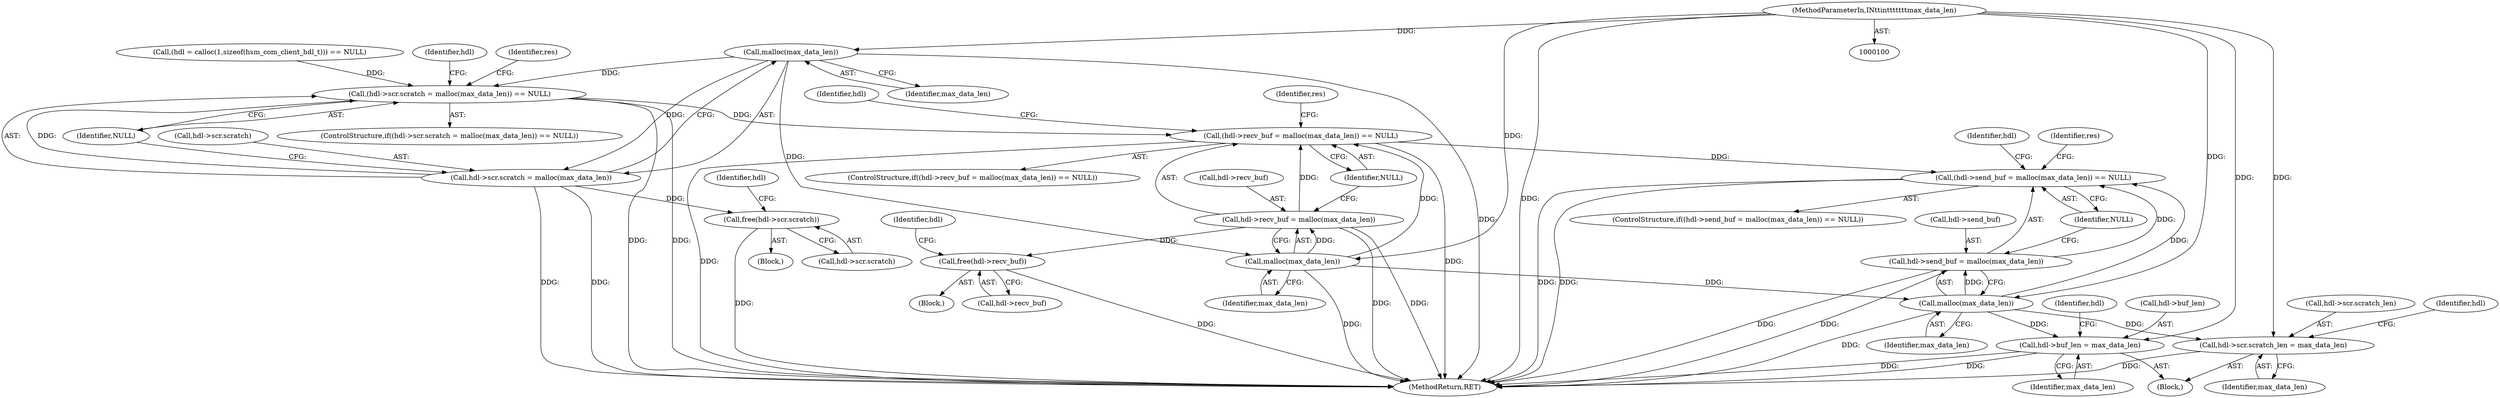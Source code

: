 digraph "0_opa-ff_c5759e7b76f5bf844be6c6641cc1b356bbc83869_1@API" {
"1000170" [label="(Call,malloc(max_data_len))"];
"1000104" [label="(MethodParameterIn,IN\t\tint\t\t\t\t\t\tmax_data_len)"];
"1000163" [label="(Call,(hdl->scr.scratch = malloc(max_data_len)) == NULL)"];
"1000179" [label="(Call,(hdl->recv_buf = malloc(max_data_len)) == NULL)"];
"1000193" [label="(Call,(hdl->send_buf = malloc(max_data_len)) == NULL)"];
"1000164" [label="(Call,hdl->scr.scratch = malloc(max_data_len))"];
"1000275" [label="(Call,free(hdl->scr.scratch))"];
"1000184" [label="(Call,malloc(max_data_len))"];
"1000180" [label="(Call,hdl->recv_buf = malloc(max_data_len))"];
"1000286" [label="(Call,free(hdl->recv_buf))"];
"1000198" [label="(Call,malloc(max_data_len))"];
"1000194" [label="(Call,hdl->send_buf = malloc(max_data_len))"];
"1000213" [label="(Call,hdl->scr.scratch_len = max_data_len)"];
"1000220" [label="(Call,hdl->buf_len = max_data_len)"];
"1000285" [label="(Block,)"];
"1000199" [label="(Identifier,max_data_len)"];
"1000291" [label="(Identifier,hdl)"];
"1000182" [label="(Identifier,hdl)"];
"1000170" [label="(Call,malloc(max_data_len))"];
"1000162" [label="(ControlStructure,if((hdl->scr.scratch = malloc(max_data_len)) == NULL))"];
"1000220" [label="(Call,hdl->buf_len = max_data_len)"];
"1000227" [label="(Identifier,hdl)"];
"1000178" [label="(ControlStructure,if((hdl->recv_buf = malloc(max_data_len)) == NULL))"];
"1000283" [label="(Identifier,hdl)"];
"1000276" [label="(Call,hdl->scr.scratch)"];
"1000186" [label="(Identifier,NULL)"];
"1000163" [label="(Call,(hdl->scr.scratch = malloc(max_data_len)) == NULL)"];
"1000224" [label="(Identifier,max_data_len)"];
"1000184" [label="(Call,malloc(max_data_len))"];
"1000194" [label="(Call,hdl->send_buf = malloc(max_data_len))"];
"1000189" [label="(Identifier,res)"];
"1000172" [label="(Identifier,NULL)"];
"1000275" [label="(Call,free(hdl->scr.scratch))"];
"1000214" [label="(Call,hdl->scr.scratch_len)"];
"1000294" [label="(MethodReturn,RET)"];
"1000175" [label="(Identifier,res)"];
"1000213" [label="(Call,hdl->scr.scratch_len = max_data_len)"];
"1000179" [label="(Call,(hdl->recv_buf = malloc(max_data_len)) == NULL)"];
"1000164" [label="(Call,hdl->scr.scratch = malloc(max_data_len))"];
"1000219" [label="(Identifier,max_data_len)"];
"1000222" [label="(Identifier,hdl)"];
"1000196" [label="(Identifier,hdl)"];
"1000203" [label="(Identifier,res)"];
"1000287" [label="(Call,hdl->recv_buf)"];
"1000193" [label="(Call,(hdl->send_buf = malloc(max_data_len)) == NULL)"];
"1000149" [label="(Call,(hdl = calloc(1,sizeof(hsm_com_client_hdl_t))) == NULL)"];
"1000165" [label="(Call,hdl->scr.scratch)"];
"1000105" [label="(Block,)"];
"1000286" [label="(Call,free(hdl->recv_buf))"];
"1000192" [label="(ControlStructure,if((hdl->send_buf = malloc(max_data_len)) == NULL))"];
"1000221" [label="(Call,hdl->buf_len)"];
"1000104" [label="(MethodParameterIn,IN\t\tint\t\t\t\t\t\tmax_data_len)"];
"1000180" [label="(Call,hdl->recv_buf = malloc(max_data_len))"];
"1000200" [label="(Identifier,NULL)"];
"1000195" [label="(Call,hdl->send_buf)"];
"1000185" [label="(Identifier,max_data_len)"];
"1000181" [label="(Call,hdl->recv_buf)"];
"1000198" [label="(Call,malloc(max_data_len))"];
"1000274" [label="(Block,)"];
"1000209" [label="(Identifier,hdl)"];
"1000171" [label="(Identifier,max_data_len)"];
"1000170" -> "1000164"  [label="AST: "];
"1000170" -> "1000171"  [label="CFG: "];
"1000171" -> "1000170"  [label="AST: "];
"1000164" -> "1000170"  [label="CFG: "];
"1000170" -> "1000294"  [label="DDG: "];
"1000170" -> "1000163"  [label="DDG: "];
"1000170" -> "1000164"  [label="DDG: "];
"1000104" -> "1000170"  [label="DDG: "];
"1000170" -> "1000184"  [label="DDG: "];
"1000104" -> "1000100"  [label="AST: "];
"1000104" -> "1000294"  [label="DDG: "];
"1000104" -> "1000184"  [label="DDG: "];
"1000104" -> "1000198"  [label="DDG: "];
"1000104" -> "1000213"  [label="DDG: "];
"1000104" -> "1000220"  [label="DDG: "];
"1000163" -> "1000162"  [label="AST: "];
"1000163" -> "1000172"  [label="CFG: "];
"1000164" -> "1000163"  [label="AST: "];
"1000172" -> "1000163"  [label="AST: "];
"1000175" -> "1000163"  [label="CFG: "];
"1000182" -> "1000163"  [label="CFG: "];
"1000163" -> "1000294"  [label="DDG: "];
"1000163" -> "1000294"  [label="DDG: "];
"1000164" -> "1000163"  [label="DDG: "];
"1000149" -> "1000163"  [label="DDG: "];
"1000163" -> "1000179"  [label="DDG: "];
"1000179" -> "1000178"  [label="AST: "];
"1000179" -> "1000186"  [label="CFG: "];
"1000180" -> "1000179"  [label="AST: "];
"1000186" -> "1000179"  [label="AST: "];
"1000189" -> "1000179"  [label="CFG: "];
"1000196" -> "1000179"  [label="CFG: "];
"1000179" -> "1000294"  [label="DDG: "];
"1000179" -> "1000294"  [label="DDG: "];
"1000180" -> "1000179"  [label="DDG: "];
"1000184" -> "1000179"  [label="DDG: "];
"1000179" -> "1000193"  [label="DDG: "];
"1000193" -> "1000192"  [label="AST: "];
"1000193" -> "1000200"  [label="CFG: "];
"1000194" -> "1000193"  [label="AST: "];
"1000200" -> "1000193"  [label="AST: "];
"1000203" -> "1000193"  [label="CFG: "];
"1000209" -> "1000193"  [label="CFG: "];
"1000193" -> "1000294"  [label="DDG: "];
"1000193" -> "1000294"  [label="DDG: "];
"1000194" -> "1000193"  [label="DDG: "];
"1000198" -> "1000193"  [label="DDG: "];
"1000165" -> "1000164"  [label="AST: "];
"1000172" -> "1000164"  [label="CFG: "];
"1000164" -> "1000294"  [label="DDG: "];
"1000164" -> "1000294"  [label="DDG: "];
"1000164" -> "1000275"  [label="DDG: "];
"1000275" -> "1000274"  [label="AST: "];
"1000275" -> "1000276"  [label="CFG: "];
"1000276" -> "1000275"  [label="AST: "];
"1000283" -> "1000275"  [label="CFG: "];
"1000275" -> "1000294"  [label="DDG: "];
"1000184" -> "1000180"  [label="AST: "];
"1000184" -> "1000185"  [label="CFG: "];
"1000185" -> "1000184"  [label="AST: "];
"1000180" -> "1000184"  [label="CFG: "];
"1000184" -> "1000294"  [label="DDG: "];
"1000184" -> "1000180"  [label="DDG: "];
"1000184" -> "1000198"  [label="DDG: "];
"1000181" -> "1000180"  [label="AST: "];
"1000186" -> "1000180"  [label="CFG: "];
"1000180" -> "1000294"  [label="DDG: "];
"1000180" -> "1000294"  [label="DDG: "];
"1000180" -> "1000286"  [label="DDG: "];
"1000286" -> "1000285"  [label="AST: "];
"1000286" -> "1000287"  [label="CFG: "];
"1000287" -> "1000286"  [label="AST: "];
"1000291" -> "1000286"  [label="CFG: "];
"1000286" -> "1000294"  [label="DDG: "];
"1000198" -> "1000194"  [label="AST: "];
"1000198" -> "1000199"  [label="CFG: "];
"1000199" -> "1000198"  [label="AST: "];
"1000194" -> "1000198"  [label="CFG: "];
"1000198" -> "1000294"  [label="DDG: "];
"1000198" -> "1000194"  [label="DDG: "];
"1000198" -> "1000213"  [label="DDG: "];
"1000198" -> "1000220"  [label="DDG: "];
"1000195" -> "1000194"  [label="AST: "];
"1000200" -> "1000194"  [label="CFG: "];
"1000194" -> "1000294"  [label="DDG: "];
"1000194" -> "1000294"  [label="DDG: "];
"1000213" -> "1000105"  [label="AST: "];
"1000213" -> "1000219"  [label="CFG: "];
"1000214" -> "1000213"  [label="AST: "];
"1000219" -> "1000213"  [label="AST: "];
"1000222" -> "1000213"  [label="CFG: "];
"1000213" -> "1000294"  [label="DDG: "];
"1000220" -> "1000105"  [label="AST: "];
"1000220" -> "1000224"  [label="CFG: "];
"1000221" -> "1000220"  [label="AST: "];
"1000224" -> "1000220"  [label="AST: "];
"1000227" -> "1000220"  [label="CFG: "];
"1000220" -> "1000294"  [label="DDG: "];
"1000220" -> "1000294"  [label="DDG: "];
}
